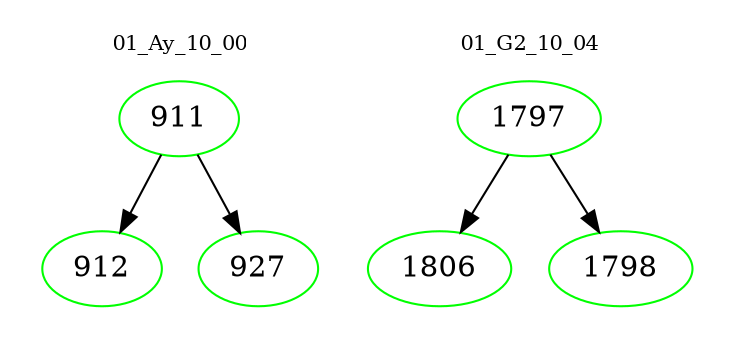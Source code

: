 digraph{
subgraph cluster_0 {
color = white
label = "01_Ay_10_00";
fontsize=10;
T0_911 [label="911", color="green"]
T0_911 -> T0_912 [color="black"]
T0_912 [label="912", color="green"]
T0_911 -> T0_927 [color="black"]
T0_927 [label="927", color="green"]
}
subgraph cluster_1 {
color = white
label = "01_G2_10_04";
fontsize=10;
T1_1797 [label="1797", color="green"]
T1_1797 -> T1_1806 [color="black"]
T1_1806 [label="1806", color="green"]
T1_1797 -> T1_1798 [color="black"]
T1_1798 [label="1798", color="green"]
}
}
